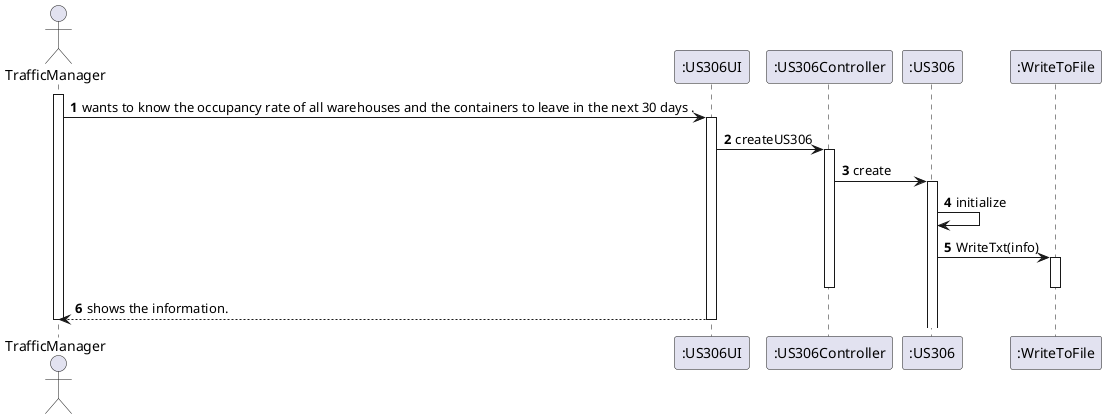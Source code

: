 @startuml
'https://plantuml.com/sequence-diagram

autonumber

actor "TrafficManager" as TM

participant ":US306UI" as SAUI
participant ":US306Controller" as SAC
participant ":US306" as US
participant ":WriteToFile" as WT



activate TM

TM -> SAUI:  wants to know the occupancy rate of all warehouses and the containers to leave in the next 30 days .

activate SAUI
SAUI -> SAC: createUS306
activate SAC

SAC -> US: create
activate US


US -> US:initialize
US -> WT: WriteTxt(info)
activate WT
deactivate WT


deactivate SAC
SAUI --> TM: shows the information.

deactivate SAUI
deactivate TM
@enduml